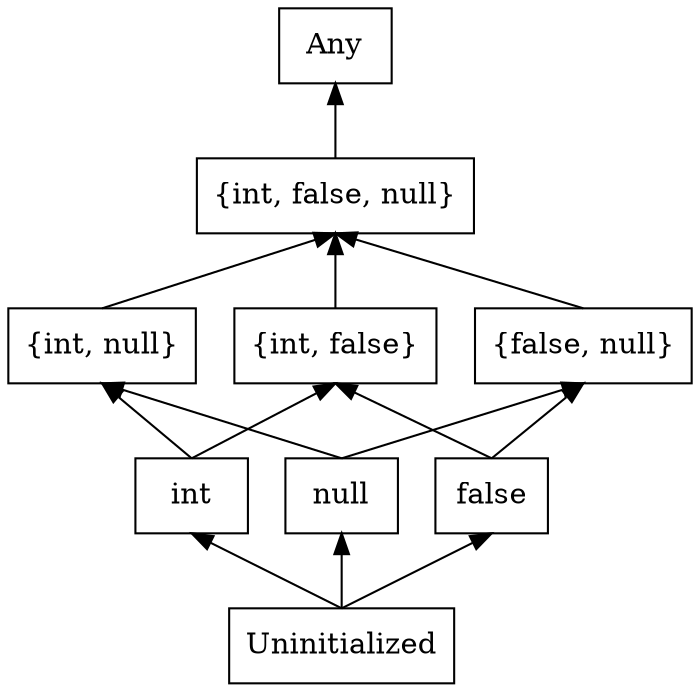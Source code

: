             digraph flow {
                node[shape=box]
                graph[rankdir="BT",splines=line];
                edge[headport=s, tailport=n];

                uninit [label="Uninitialized"];
                intnull [label="{int, null}"];
                intfalse [label="{int, false}"];
                falsenull [label="{false, null}"];
                intfalsenull [label="{int, false, null}"];
                any [label="Any"];

                uninit -> false -> intfalse -> intfalsenull -> any;
                uninit -> int -> intnull -> intfalsenull;
                uninit -> null -> intnull;
                false -> falsenull -> intfalsenull;
                null -> falsenull;
                int -> intfalse;                
            }
        
